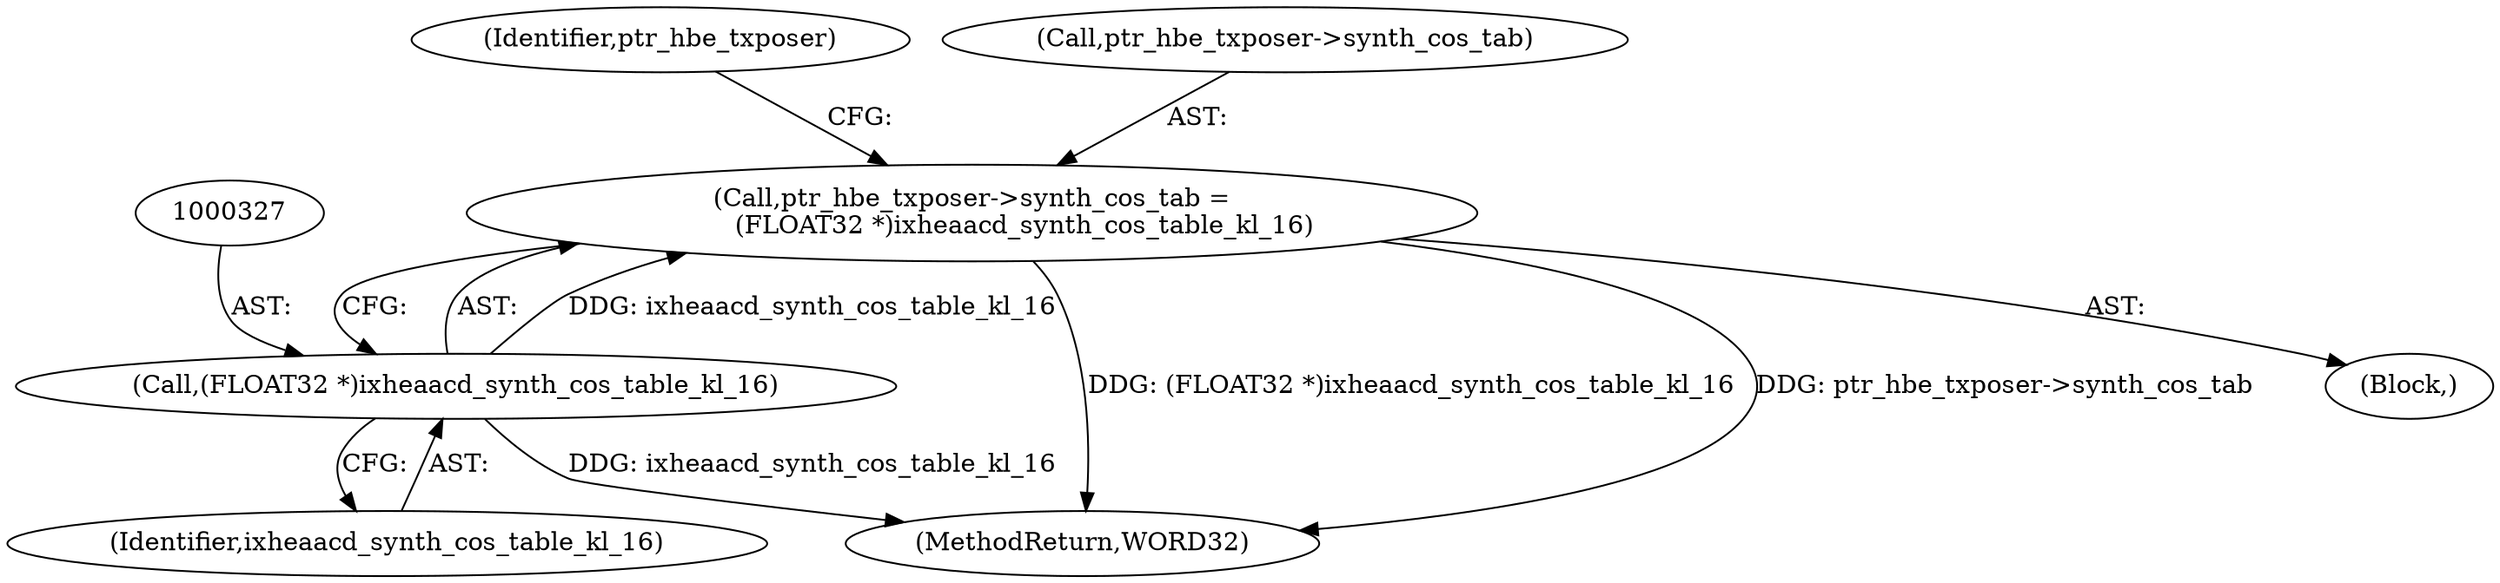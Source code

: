 digraph "0_Android_04e8cd58f075bec5892e369c8deebca9c67e855c_4@pointer" {
"1000322" [label="(Call,ptr_hbe_txposer->synth_cos_tab =\n             (FLOAT32 *)ixheaacd_synth_cos_table_kl_16)"];
"1000326" [label="(Call,(FLOAT32 *)ixheaacd_synth_cos_table_kl_16)"];
"1000322" [label="(Call,ptr_hbe_txposer->synth_cos_tab =\n             (FLOAT32 *)ixheaacd_synth_cos_table_kl_16)"];
"1000591" [label="(MethodReturn,WORD32)"];
"1000326" [label="(Call,(FLOAT32 *)ixheaacd_synth_cos_table_kl_16)"];
"1000331" [label="(Identifier,ptr_hbe_txposer)"];
"1000236" [label="(Block,)"];
"1000328" [label="(Identifier,ixheaacd_synth_cos_table_kl_16)"];
"1000323" [label="(Call,ptr_hbe_txposer->synth_cos_tab)"];
"1000322" -> "1000236"  [label="AST: "];
"1000322" -> "1000326"  [label="CFG: "];
"1000323" -> "1000322"  [label="AST: "];
"1000326" -> "1000322"  [label="AST: "];
"1000331" -> "1000322"  [label="CFG: "];
"1000322" -> "1000591"  [label="DDG: (FLOAT32 *)ixheaacd_synth_cos_table_kl_16"];
"1000322" -> "1000591"  [label="DDG: ptr_hbe_txposer->synth_cos_tab"];
"1000326" -> "1000322"  [label="DDG: ixheaacd_synth_cos_table_kl_16"];
"1000326" -> "1000328"  [label="CFG: "];
"1000327" -> "1000326"  [label="AST: "];
"1000328" -> "1000326"  [label="AST: "];
"1000326" -> "1000591"  [label="DDG: ixheaacd_synth_cos_table_kl_16"];
}
